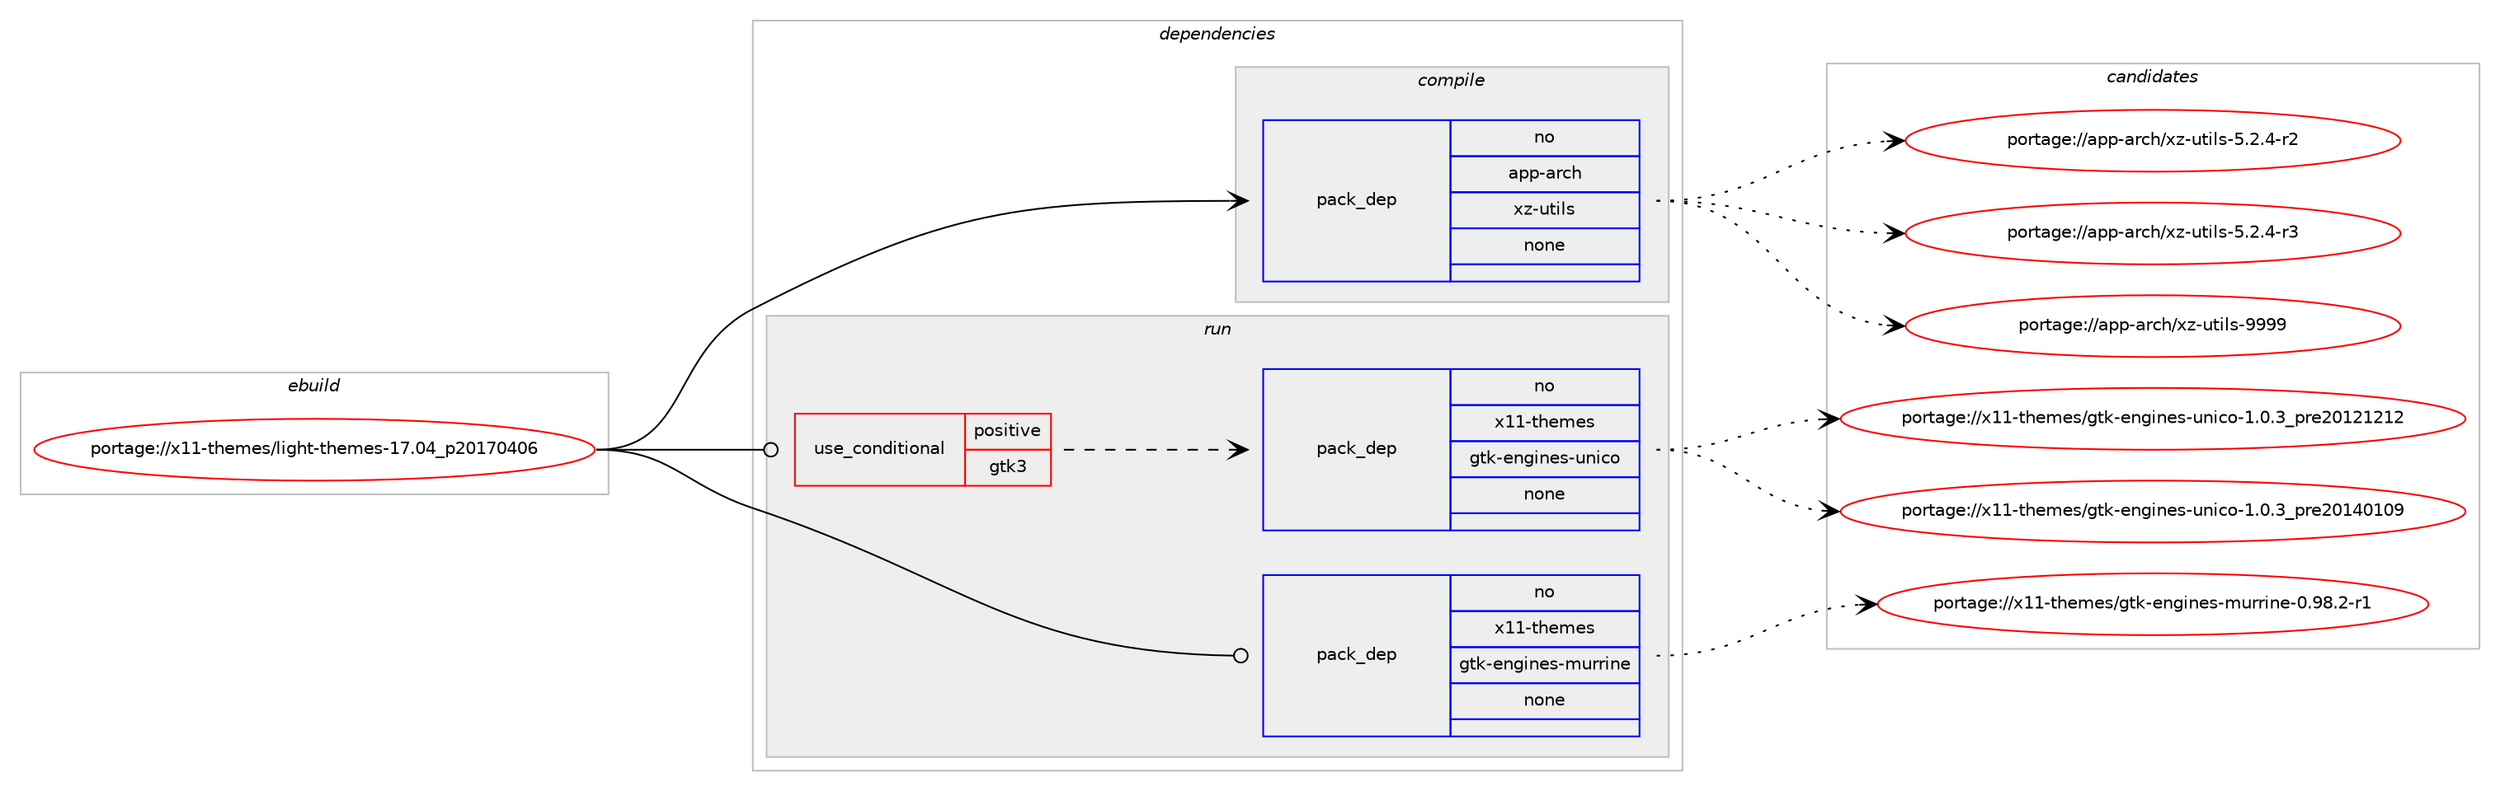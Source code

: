 digraph prolog {

# *************
# Graph options
# *************

newrank=true;
concentrate=true;
compound=true;
graph [rankdir=LR,fontname=Helvetica,fontsize=10,ranksep=1.5];#, ranksep=2.5, nodesep=0.2];
edge  [arrowhead=vee];
node  [fontname=Helvetica,fontsize=10];

# **********
# The ebuild
# **********

subgraph cluster_leftcol {
color=gray;
rank=same;
label=<<i>ebuild</i>>;
id [label="portage://x11-themes/light-themes-17.04_p20170406", color=red, width=4, href="../x11-themes/light-themes-17.04_p20170406.svg"];
}

# ****************
# The dependencies
# ****************

subgraph cluster_midcol {
color=gray;
label=<<i>dependencies</i>>;
subgraph cluster_compile {
fillcolor="#eeeeee";
style=filled;
label=<<i>compile</i>>;
subgraph pack341089 {
dependency458402 [label=<<TABLE BORDER="0" CELLBORDER="1" CELLSPACING="0" CELLPADDING="4" WIDTH="220"><TR><TD ROWSPAN="6" CELLPADDING="30">pack_dep</TD></TR><TR><TD WIDTH="110">no</TD></TR><TR><TD>app-arch</TD></TR><TR><TD>xz-utils</TD></TR><TR><TD>none</TD></TR><TR><TD></TD></TR></TABLE>>, shape=none, color=blue];
}
id:e -> dependency458402:w [weight=20,style="solid",arrowhead="vee"];
}
subgraph cluster_compileandrun {
fillcolor="#eeeeee";
style=filled;
label=<<i>compile and run</i>>;
}
subgraph cluster_run {
fillcolor="#eeeeee";
style=filled;
label=<<i>run</i>>;
subgraph cond109015 {
dependency458403 [label=<<TABLE BORDER="0" CELLBORDER="1" CELLSPACING="0" CELLPADDING="4"><TR><TD ROWSPAN="3" CELLPADDING="10">use_conditional</TD></TR><TR><TD>positive</TD></TR><TR><TD>gtk3</TD></TR></TABLE>>, shape=none, color=red];
subgraph pack341090 {
dependency458404 [label=<<TABLE BORDER="0" CELLBORDER="1" CELLSPACING="0" CELLPADDING="4" WIDTH="220"><TR><TD ROWSPAN="6" CELLPADDING="30">pack_dep</TD></TR><TR><TD WIDTH="110">no</TD></TR><TR><TD>x11-themes</TD></TR><TR><TD>gtk-engines-unico</TD></TR><TR><TD>none</TD></TR><TR><TD></TD></TR></TABLE>>, shape=none, color=blue];
}
dependency458403:e -> dependency458404:w [weight=20,style="dashed",arrowhead="vee"];
}
id:e -> dependency458403:w [weight=20,style="solid",arrowhead="odot"];
subgraph pack341091 {
dependency458405 [label=<<TABLE BORDER="0" CELLBORDER="1" CELLSPACING="0" CELLPADDING="4" WIDTH="220"><TR><TD ROWSPAN="6" CELLPADDING="30">pack_dep</TD></TR><TR><TD WIDTH="110">no</TD></TR><TR><TD>x11-themes</TD></TR><TR><TD>gtk-engines-murrine</TD></TR><TR><TD>none</TD></TR><TR><TD></TD></TR></TABLE>>, shape=none, color=blue];
}
id:e -> dependency458405:w [weight=20,style="solid",arrowhead="odot"];
}
}

# **************
# The candidates
# **************

subgraph cluster_choices {
rank=same;
color=gray;
label=<<i>candidates</i>>;

subgraph choice341089 {
color=black;
nodesep=1;
choiceportage9711211245971149910447120122451171161051081154553465046524511450 [label="portage://app-arch/xz-utils-5.2.4-r2", color=red, width=4,href="../app-arch/xz-utils-5.2.4-r2.svg"];
choiceportage9711211245971149910447120122451171161051081154553465046524511451 [label="portage://app-arch/xz-utils-5.2.4-r3", color=red, width=4,href="../app-arch/xz-utils-5.2.4-r3.svg"];
choiceportage9711211245971149910447120122451171161051081154557575757 [label="portage://app-arch/xz-utils-9999", color=red, width=4,href="../app-arch/xz-utils-9999.svg"];
dependency458402:e -> choiceportage9711211245971149910447120122451171161051081154553465046524511450:w [style=dotted,weight="100"];
dependency458402:e -> choiceportage9711211245971149910447120122451171161051081154553465046524511451:w [style=dotted,weight="100"];
dependency458402:e -> choiceportage9711211245971149910447120122451171161051081154557575757:w [style=dotted,weight="100"];
}
subgraph choice341090 {
color=black;
nodesep=1;
choiceportage12049494511610410110910111547103116107451011101031051101011154511711010599111454946484651951121141015048495049504950 [label="portage://x11-themes/gtk-engines-unico-1.0.3_pre20121212", color=red, width=4,href="../x11-themes/gtk-engines-unico-1.0.3_pre20121212.svg"];
choiceportage12049494511610410110910111547103116107451011101031051101011154511711010599111454946484651951121141015048495248494857 [label="portage://x11-themes/gtk-engines-unico-1.0.3_pre20140109", color=red, width=4,href="../x11-themes/gtk-engines-unico-1.0.3_pre20140109.svg"];
dependency458404:e -> choiceportage12049494511610410110910111547103116107451011101031051101011154511711010599111454946484651951121141015048495049504950:w [style=dotted,weight="100"];
dependency458404:e -> choiceportage12049494511610410110910111547103116107451011101031051101011154511711010599111454946484651951121141015048495248494857:w [style=dotted,weight="100"];
}
subgraph choice341091 {
color=black;
nodesep=1;
choiceportage120494945116104101109101115471031161074510111010310511010111545109117114114105110101454846575646504511449 [label="portage://x11-themes/gtk-engines-murrine-0.98.2-r1", color=red, width=4,href="../x11-themes/gtk-engines-murrine-0.98.2-r1.svg"];
dependency458405:e -> choiceportage120494945116104101109101115471031161074510111010310511010111545109117114114105110101454846575646504511449:w [style=dotted,weight="100"];
}
}

}
